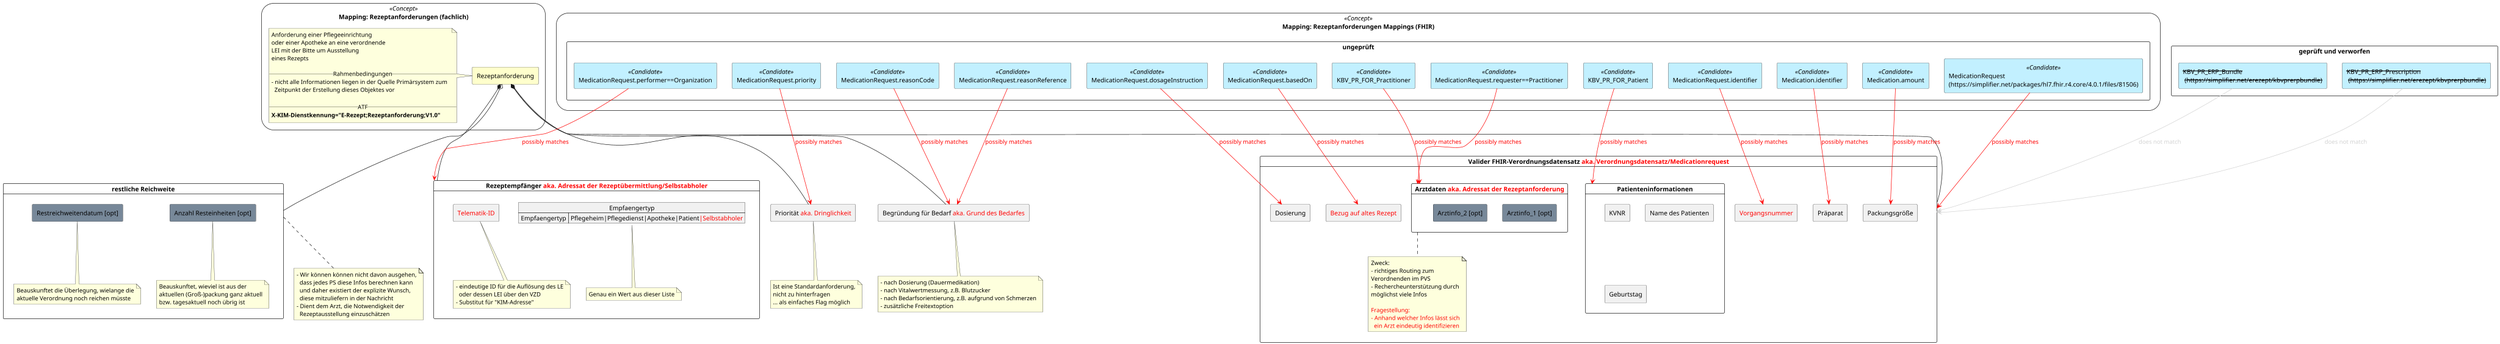 @startuml

scale max 4096 width

skinparam rectangle {
    roundCorner<<Concept>> 54
}

rectangle "Mapping: Rezeptanforderungen (fachlich)" <<Concept>> {
    rectangle "Rezeptanforderung" as Rezeptanforderung #BUSINESS
    note left of Rezeptanforderung
        Anforderung einer Pflegeeinrichtung
        oder einer Apotheke an eine verordnende
        LEI mit der Bitte um Ausstellung
        eines Rezepts
        
        __Rahmenbedingungen__
        - nicht alle Informationen liegen in der Quelle Primärsystem zum
          Zeitpunkt der Erstellung dieses Objektes vor

        __ATF__
        **X-KIM-Dienstkennung="E-Rezept;Rezeptanforderung;V1.0"**
    end note 
}



rectangle "Mapping: Rezeptanforderungen Mappings (FHIR)" <<Concept>> {
    rectangle "ungeprüft" {
        rectangle "MedicationRequest.requester==Practitioner" as Practitioner <<Candidate>> #APPLICATION
        rectangle "KBV_PR_FOR_Practitioner" as KBV_PR_FOR_Practitioner <<Candidate>> #APPLICATION
        rectangle "KBV_PR_FOR_Patient" as KBV_PR_FOR_Patient <<Candidate>> #APPLICATION
        rectangle "MedicationRequest.performer==Organization" as Organization <<Candidate>> #APPLICATION
        rectangle "MedicationRequest \n(https://simplifier.net/packages/hl7.fhir.r4.core/4.0.1/files/81506)" as MedicationRequest <<Candidate>> #APPLICATION
        rectangle "MedicationRequest.priority" as MedicationRequest_Priority <<Candidate>> #APPLICATION
        rectangle "MedicationRequest.reasonCode" as MedicationRequest_Reasoncode <<Candidate>> #APPLICATION
        rectangle "MedicationRequest.reasonReference" as MedicationRequest_Reasonreference <<Candidate>> #APPLICATION
        rectangle "MedicationRequest.identifier" as MedicationRequest_Identifier <<Candidate>> #APPLICATION
        rectangle "Medication.identifier" as Medication_Identifier <<Candidate>> #APPLICATION
        rectangle "Medication.amount" as Medication_Amount <<Candidate>> #APPLICATION
        rectangle "MedicationRequest.dosageInstruction" as MedicationRequest_dosage <<Candidate>> #APPLICATION
        rectangle "MedicationRequest.basedOn" as MedicationRequest_basedon <<Candidate>> #APPLICATION
    }
}

rectangle "geprüft und verworfen" {
    rectangle "--KBV_PR_ERP_Bundle-- \n --(https://simplifier.net/erezept/kbvprerpbundle)--" as KBV_PR_ERP_Bundle #APPLICATION
    rectangle "--KBV_PR_ERP_Prescription-- \n --(https://simplifier.net/erezept/kbvprerpbundle)--" as KBV_PR_ERP_Prescription #APPLICATION
}


card "Valider FHIR-Verordnungsdatensatz <font color=red>aka. Verordnungsdatensatz/Medicationrequest</font>" as FHIR_Verordnungsdatensatz {
    rectangle "<font color=red>Vorgangsnummer</font>" as Vorgangsnummer
    rectangle "<font color=red>Bezug auf altes Rezept</font>" as Vorrezept
    rectangle "Präparat" as Praeparat
    rectangle Dosierung
    rectangle "Packungsgröße" as Packungsgroesse
    card Patienteninformationen {
        rectangle KVNR
        rectangle "Name des Patienten" as Patientenname
        rectangle Geburtstag
    }
    card "Arztdaten <font color=red>aka. Adressat der Rezeptanforderung</font>" as Arztinformationen {
        rectangle "Arztinfo_1 [opt]" as Arztinfo_1 #LightSlateGrey
        rectangle "Arztinfo_2 [opt]" as Arztinfo_2 #LightSlateGrey
    }
    note bottom of Arztinformationen
        Zweck:
        - richtiges Routing zum
        Verordnenden im PVS
        - Rechercheunterstützung durch
        möglichst viele Infos
        
        <font color=red>Fragestellung:
        <font color=red>- Anhand welcher Infos lässt sich
        <font color=red>  ein Arzt eindeutig identifizieren
    end note
}

rectangle "Begründung für Bedarf <font color=red>aka. Grund des Bedarfes</font>" as Bedarfsbegruendung
note bottom of Bedarfsbegruendung
    - nach Dosierung (Dauermedikation)
    - nach Vitalwertmessung, z.B. Blutzucker
    - nach Bedarfsorientierung, z.B. aufgrund von Schmerzen
    - zusätzliche Freitextoption
end note

rectangle "Priorität <font color=red>aka. Dringlichkeit</font>" as Prioritaet
note bottom of Prioritaet
    Ist eine Standardanforderung,
    nicht zu hinterfragen
    ... als einfaches Flag möglich
end note

card "restliche Reichweite" as Restreichweite {
    rectangle "Anzahl Resteinheiten [opt]" as Anzahl_Resteinheiten #LightSlateGrey
    note bottom of Anzahl_Resteinheiten
        Beauskunftet, wieviel ist aus der
        aktuellen (Groß-)packung ganz aktuell
        bzw. tagesaktuell noch übrig ist
    end note

    rectangle "Restreichweitendatum [opt]" as Restreichweitendatum #LightSlateGrey
    note bottom of Restreichweitendatum
        Beauskunftet die Überlegung, wielange die
        aktuelle Verordnung noch reichen müsste
    end note

}
note bottom of Restreichweite
    - Wir können können nicht davon ausgehen,
      dass jedes PS diese Infos berechnen kann
      und daher existiert der explizite Wunsch,
      diese mitzuliefern in der Nachricht
    - Dient dem Arzt, die Notwendigkeit der
      Rezeptausstellung einzuschätzen
end note

card "Rezeptempfänger <font color=red>aka. Adressat der Rezeptübermittlung/Selbstabholer</font>" as Rezeptempfaenger {
    map Empfaengertyp {
        Empfaengertyp => Pflegeheim|Pflegedienst|Apotheke|Patient<font color=red>|Selbstabholer</font>
    }
    note bottom of Empfaengertyp
        Genau ein Wert aus dieser Liste
    end note

    rectangle "<font color=red>Telematik-ID" as Telematik_ID
    note bottom of Telematik_ID
        - eindeutige ID für die Auflösung des LE
          oder dessen LEI über den VZD
        - Substitut für "KIM-Adresse"
    end note
}

Rezeptanforderung *-- FHIR_Verordnungsdatensatz
Rezeptanforderung *-- Bedarfsbegruendung
Rezeptanforderung o-- Prioritaet
Rezeptanforderung o-- Restreichweite
Rezeptanforderung *-- Rezeptempfaenger

KBV_PR_ERP_Bundle -[#LightGray]-> FHIR_Verordnungsdatensatz: <font color=LightGray>does not match</font>
KBV_PR_ERP_Prescription -[#LightGray]-> FHIR_Verordnungsdatensatz: <font color=LightGray>does not match</font>

MedicationRequest_Priority -[#Red]-> Prioritaet: <font color=red>possibly matches</font>
MedicationRequest_Reasoncode -[#Red]-> Bedarfsbegruendung: <font color=red>possibly matches
MedicationRequest_Reasonreference -[#Red]-> Bedarfsbegruendung: <font color=red>possibly matches
MedicationRequest_Identifier -[#Red]-> Vorgangsnummer: <font color=red>possibly matches
MedicationRequest -[#Red]-> FHIR_Verordnungsdatensatz: <font color=red>possibly matches</font>
Medication_Identifier -[#Red]-> Praeparat: <font color=red>possibly matches</font>
Medication_Amount -[#Red]-> Packungsgroesse: <font color=red>possibly matches</font>
MedicationRequest_dosage -[#Red]-> Dosierung: <font color=red>possibly matches</font>
MedicationRequest_basedon -[#Red]-> Vorrezept: <font color=red>possibly matches</font>
KBV_PR_FOR_Practitioner -[#Red]-> Arztinformationen: <font color=red>possibly matches</font>
KBV_PR_FOR_Patient -[#Red]-> Patienteninformationen: <font color=red>possibly matches</font>
Practitioner -[#Red]-> Arztinformationen: <font color=red>possibly matches</font>
Organization -[#Red]-> Rezeptempfaenger: <font color=red>possibly matches</font>

@enduml